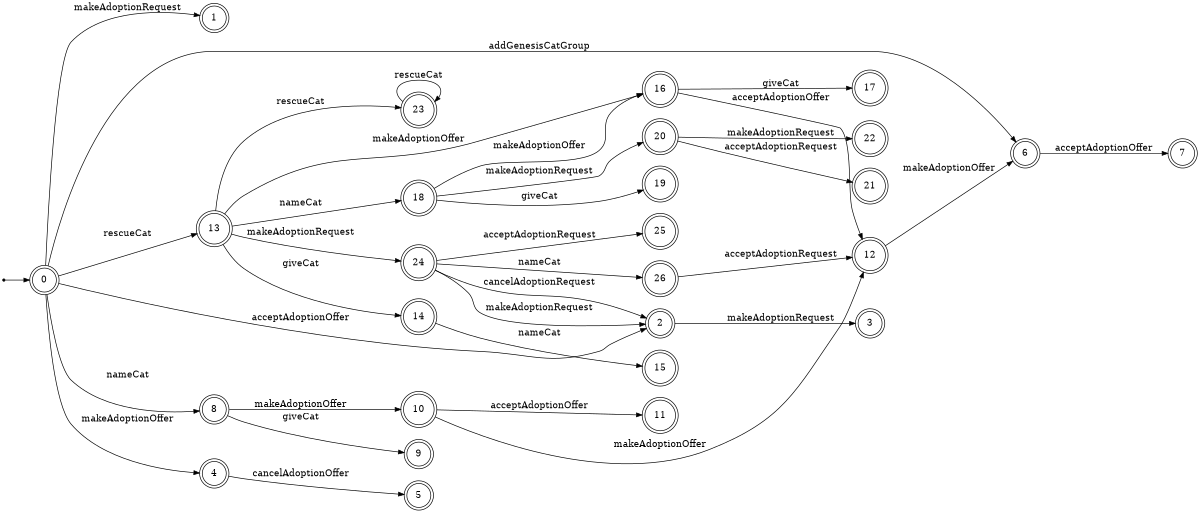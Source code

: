 digraph {
	ranksep=0.5 size="8, 8"
	rankdir=LR
	Initial [label="" fontsize=14.0 shape=point]
	0 [fontsize=14.0 shape=doublecircle]
	1 [fontsize=14.0 shape=doublecircle]
	10 [fontsize=14.0 shape=doublecircle]
	11 [fontsize=14.0 shape=doublecircle]
	12 [fontsize=14.0 shape=doublecircle]
	13 [fontsize=14.0 shape=doublecircle]
	14 [fontsize=14.0 shape=doublecircle]
	15 [fontsize=14.0 shape=doublecircle]
	16 [fontsize=14.0 shape=doublecircle]
	17 [fontsize=14.0 shape=doublecircle]
	18 [fontsize=14.0 shape=doublecircle]
	19 [fontsize=14.0 shape=doublecircle]
	2 [fontsize=14.0 shape=doublecircle]
	20 [fontsize=14.0 shape=doublecircle]
	21 [fontsize=14.0 shape=doublecircle]
	22 [fontsize=14.0 shape=doublecircle]
	23 [fontsize=14.0 shape=doublecircle]
	24 [fontsize=14.0 shape=doublecircle]
	25 [fontsize=14.0 shape=doublecircle]
	26 [fontsize=14.0 shape=doublecircle]
	3 [fontsize=14.0 shape=doublecircle]
	4 [fontsize=14.0 shape=doublecircle]
	5 [fontsize=14.0 shape=doublecircle]
	6 [fontsize=14.0 shape=doublecircle]
	7 [fontsize=14.0 shape=doublecircle]
	8 [fontsize=14.0 shape=doublecircle]
	9 [fontsize=14.0 shape=doublecircle]
	Initial -> 0 [arrowsize=0.85]
	0 -> 13 [label=" rescueCat " arrowsize=0.85 fontsize=14.0]
	0 -> 8 [label=" nameCat " arrowsize=0.85 fontsize=14.0]
	0 -> 6 [label=" addGenesisCatGroup " arrowsize=0.85 fontsize=14.0]
	0 -> 4 [label=" makeAdoptionOffer " arrowsize=0.85 fontsize=14.0]
	0 -> 2 [label=" acceptAdoptionOffer " arrowsize=0.85 fontsize=14.0]
	0 -> 1 [label=" makeAdoptionRequest " arrowsize=0.85 fontsize=14.0]
	2 -> 3 [label=" makeAdoptionRequest " arrowsize=0.85 fontsize=14.0]
	4 -> 5 [label=" cancelAdoptionOffer " arrowsize=0.85 fontsize=14.0]
	6 -> 7 [label=" acceptAdoptionOffer " arrowsize=0.85 fontsize=14.0]
	8 -> 10 [label=" makeAdoptionOffer " arrowsize=0.85 fontsize=14.0]
	8 -> 9 [label=" giveCat " arrowsize=0.85 fontsize=14.0]
	10 -> 12 [label=" makeAdoptionOffer " arrowsize=0.85 fontsize=14.0]
	10 -> 11 [label=" acceptAdoptionOffer " arrowsize=0.85 fontsize=14.0]
	12 -> 6 [label=" makeAdoptionOffer " arrowsize=0.85 fontsize=14.0]
	13 -> 24 [label=" makeAdoptionRequest " arrowsize=0.85 fontsize=14.0]
	13 -> 23 [label=" rescueCat " arrowsize=0.85 fontsize=14.0]
	13 -> 18 [label=" nameCat " arrowsize=0.85 fontsize=14.0]
	13 -> 16 [label=" makeAdoptionOffer " arrowsize=0.85 fontsize=14.0]
	13 -> 14 [label=" giveCat " arrowsize=0.85 fontsize=14.0]
	14 -> 15 [label=" nameCat " arrowsize=0.85 fontsize=14.0]
	16 -> 17 [label=" giveCat " arrowsize=0.85 fontsize=14.0]
	16 -> 12 [label=" acceptAdoptionOffer " arrowsize=0.85 fontsize=14.0]
	18 -> 20 [label=" makeAdoptionRequest " arrowsize=0.85 fontsize=14.0]
	18 -> 16 [label=" makeAdoptionOffer " arrowsize=0.85 fontsize=14.0]
	18 -> 19 [label=" giveCat " arrowsize=0.85 fontsize=14.0]
	20 -> 22 [label=" makeAdoptionRequest " arrowsize=0.85 fontsize=14.0]
	20 -> 21 [label=" acceptAdoptionRequest " arrowsize=0.85 fontsize=14.0]
	23 -> 23 [label=" rescueCat " arrowsize=0.85 fontsize=14.0]
	24 -> 2 [label=" makeAdoptionRequest " arrowsize=0.85 fontsize=14.0]
	24 -> 2 [label=" cancelAdoptionRequest " arrowsize=0.85 fontsize=14.0]
	24 -> 26 [label=" nameCat " arrowsize=0.85 fontsize=14.0]
	24 -> 25 [label=" acceptAdoptionRequest " arrowsize=0.85 fontsize=14.0]
	26 -> 12 [label=" acceptAdoptionRequest " arrowsize=0.85 fontsize=14.0]
}

